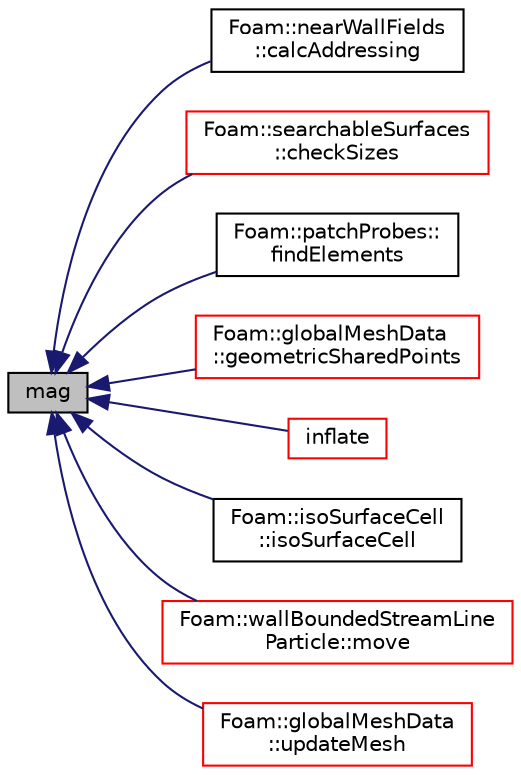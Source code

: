 digraph "mag"
{
  bgcolor="transparent";
  edge [fontname="Helvetica",fontsize="10",labelfontname="Helvetica",labelfontsize="10"];
  node [fontname="Helvetica",fontsize="10",shape=record];
  rankdir="LR";
  Node1 [label="mag",height=0.2,width=0.4,color="black", fillcolor="grey75", style="filled", fontcolor="black"];
  Node1 -> Node2 [dir="back",color="midnightblue",fontsize="10",style="solid",fontname="Helvetica"];
  Node2 [label="Foam::nearWallFields\l::calcAddressing",height=0.2,width=0.4,color="black",URL="$a01585.html#a7097a017d4eac4116d58a3cdbf507891",tooltip="Calculate addressing from cells back to patch faces. "];
  Node1 -> Node3 [dir="back",color="midnightblue",fontsize="10",style="solid",fontname="Helvetica"];
  Node3 [label="Foam::searchableSurfaces\l::checkSizes",height=0.2,width=0.4,color="red",URL="$a02270.html#a752a725d69ef0bc3be6a9ac347e9b70e",tooltip="Are all bounding boxes of similar size. "];
  Node1 -> Node4 [dir="back",color="midnightblue",fontsize="10",style="solid",fontname="Helvetica"];
  Node4 [label="Foam::patchProbes::\lfindElements",height=0.2,width=0.4,color="black",URL="$a01817.html#a852f621399b6ee1f3467e69a1d5fe8b4",tooltip="Find elements containing patchProbes. "];
  Node1 -> Node5 [dir="back",color="midnightblue",fontsize="10",style="solid",fontname="Helvetica"];
  Node5 [label="Foam::globalMeshData\l::geometricSharedPoints",height=0.2,width=0.4,color="red",URL="$a00936.html#a9514865a59c04a319922b8f49a151ba7",tooltip="Like sharedPoints but keeps cyclic points separate. "];
  Node1 -> Node6 [dir="back",color="midnightblue",fontsize="10",style="solid",fontname="Helvetica"];
  Node6 [label="inflate",height=0.2,width=0.4,color="red",URL="$a00156.html#a7264596c8566f5168aa2f5e795c884f4",tooltip="Inflate box by factor*mag(span) in all dimensions. "];
  Node1 -> Node7 [dir="back",color="midnightblue",fontsize="10",style="solid",fontname="Helvetica"];
  Node7 [label="Foam::isoSurfaceCell\l::isoSurfaceCell",height=0.2,width=0.4,color="black",URL="$a01195.html#a493a4ed208fd259e349c3f01290ccccc",tooltip="Construct from dictionary. "];
  Node1 -> Node8 [dir="back",color="midnightblue",fontsize="10",style="solid",fontname="Helvetica"];
  Node8 [label="Foam::wallBoundedStreamLine\lParticle::move",height=0.2,width=0.4,color="red",URL="$a02836.html#ab2af4f225a9c3e9d8789961151f121ac",tooltip="Track all particles to their end point. "];
  Node1 -> Node9 [dir="back",color="midnightblue",fontsize="10",style="solid",fontname="Helvetica"];
  Node9 [label="Foam::globalMeshData\l::updateMesh",height=0.2,width=0.4,color="red",URL="$a00936.html#ae5693a309a936ac1040dd48c2881677f",tooltip="Change global mesh data given a topological change. Does a. "];
}
